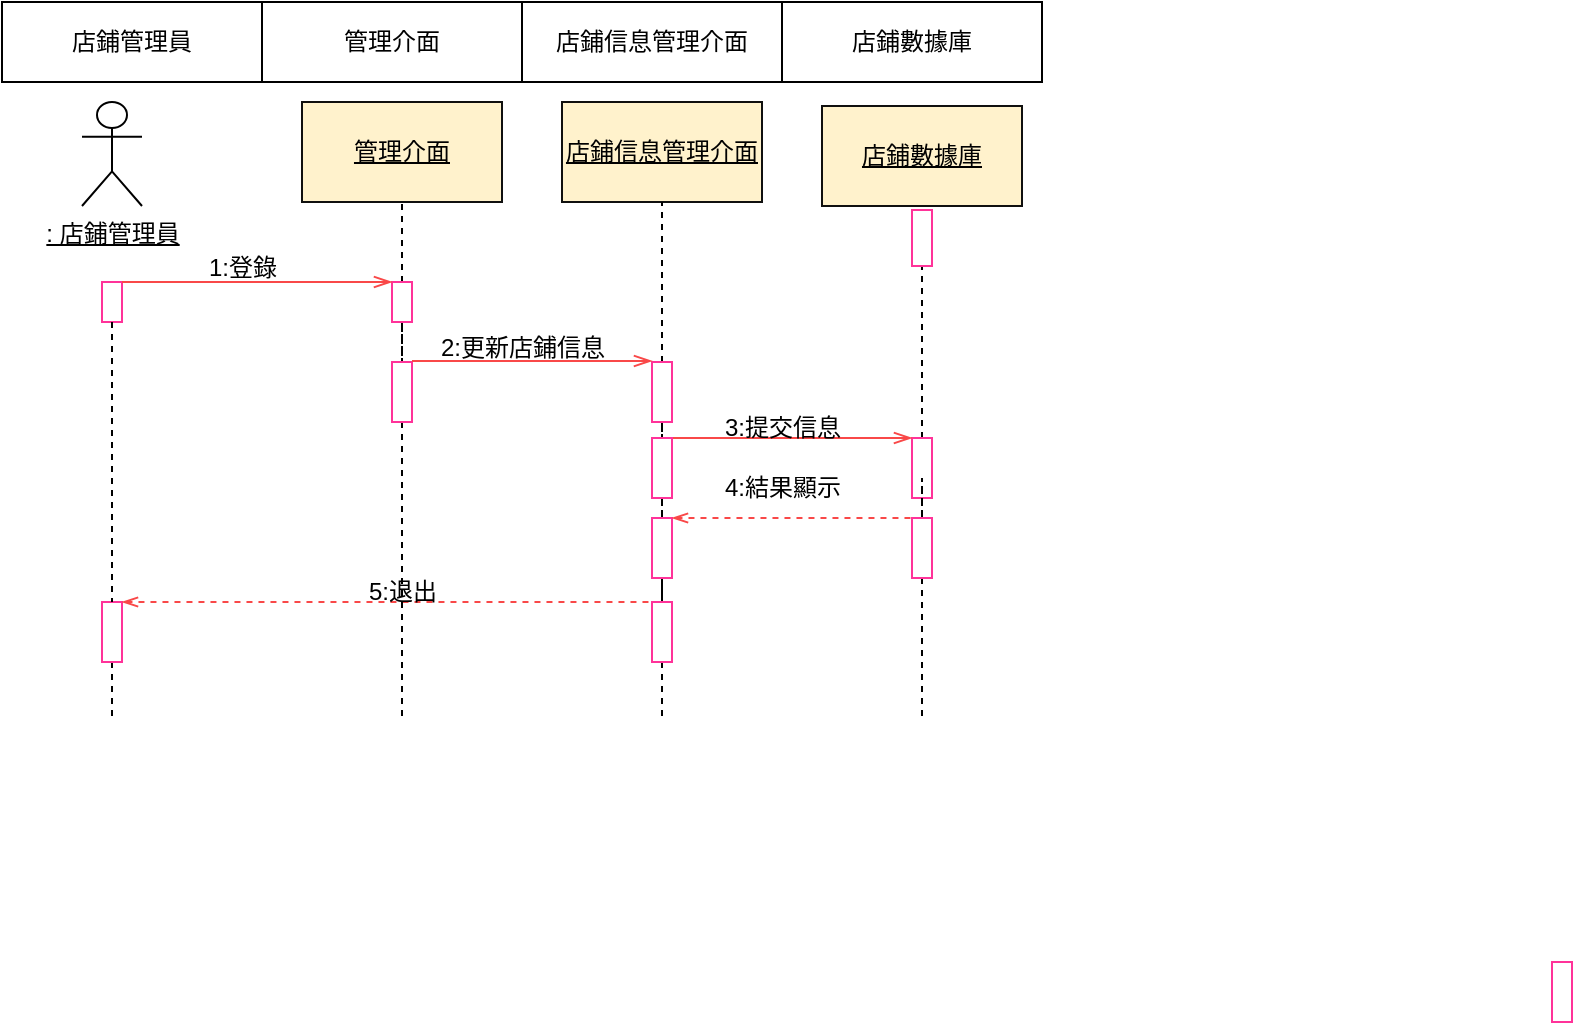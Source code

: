 <mxfile version="22.1.15" type="github">
  <diagram name="第 1 页" id="H0MZ5BUimCgYnHS8gh_F">
    <mxGraphModel dx="1042" dy="535" grid="1" gridSize="10" guides="1" tooltips="1" connect="1" arrows="1" fold="1" page="1" pageScale="1" pageWidth="827" pageHeight="1169" math="0" shadow="0">
      <root>
        <mxCell id="0" />
        <mxCell id="1" parent="0" />
        <mxCell id="a9WJi8XXEYe_Kd8HQ3jw-2" value="&lt;u&gt;: 店鋪管理員&lt;/u&gt;" style="shape=umlActor;verticalLabelPosition=bottom;verticalAlign=top;html=1;outlineConnect=0;" parent="1" vertex="1">
          <mxGeometry x="40" y="50" width="30" height="52" as="geometry" />
        </mxCell>
        <mxCell id="a9WJi8XXEYe_Kd8HQ3jw-3" value="&lt;u&gt;店鋪數據庫&lt;/u&gt;" style="rounded=0;whiteSpace=wrap;html=1;fillColor=#fff2cc;strokeColor=#10100f;" parent="1" vertex="1">
          <mxGeometry x="410" y="52" width="100" height="50" as="geometry" />
        </mxCell>
        <mxCell id="a9WJi8XXEYe_Kd8HQ3jw-4" value="&lt;u&gt;店鋪信息管理介面&lt;/u&gt;" style="rounded=0;whiteSpace=wrap;html=1;fillColor=#fff2cc;strokeColor=#10100f;" parent="1" vertex="1">
          <mxGeometry x="280" y="50" width="100" height="50" as="geometry" />
        </mxCell>
        <mxCell id="a9WJi8XXEYe_Kd8HQ3jw-5" value="&lt;u&gt;管理介面&lt;/u&gt;" style="rounded=0;whiteSpace=wrap;html=1;fillColor=#fff2cc;strokeColor=#10100f;" parent="1" vertex="1">
          <mxGeometry x="150" y="50" width="100" height="50" as="geometry" />
        </mxCell>
        <mxCell id="a9WJi8XXEYe_Kd8HQ3jw-12" value="" style="rounded=0;whiteSpace=wrap;html=1;strokeColor=#FF3399;" parent="1" vertex="1">
          <mxGeometry x="50" y="140" width="10" height="20" as="geometry" />
        </mxCell>
        <mxCell id="a9WJi8XXEYe_Kd8HQ3jw-13" style="edgeStyle=orthogonalEdgeStyle;rounded=0;orthogonalLoop=1;jettySize=auto;html=1;exitX=0.5;exitY=1;exitDx=0;exitDy=0;endArrow=none;endFill=0;dashed=1;" parent="1" source="a9WJi8XXEYe_Kd8HQ3jw-14" edge="1">
          <mxGeometry relative="1" as="geometry">
            <mxPoint x="55" y="360" as="targetPoint" />
          </mxGeometry>
        </mxCell>
        <mxCell id="a9WJi8XXEYe_Kd8HQ3jw-14" value="" style="rounded=0;whiteSpace=wrap;html=1;strokeColor=#FF3399;" parent="1" vertex="1">
          <mxGeometry x="50" y="300" width="10" height="30" as="geometry" />
        </mxCell>
        <mxCell id="a9WJi8XXEYe_Kd8HQ3jw-15" style="edgeStyle=orthogonalEdgeStyle;rounded=0;orthogonalLoop=1;jettySize=auto;html=1;exitX=0.5;exitY=1;exitDx=0;exitDy=0;entryX=0.5;entryY=0;entryDx=0;entryDy=0;dashed=1;endArrow=none;endFill=0;" parent="1" source="a9WJi8XXEYe_Kd8HQ3jw-12" target="a9WJi8XXEYe_Kd8HQ3jw-14" edge="1">
          <mxGeometry relative="1" as="geometry">
            <mxPoint x="55" y="250" as="sourcePoint" />
          </mxGeometry>
        </mxCell>
        <mxCell id="a9WJi8XXEYe_Kd8HQ3jw-17" style="edgeStyle=orthogonalEdgeStyle;rounded=0;orthogonalLoop=1;jettySize=auto;html=1;exitX=0.5;exitY=0;exitDx=0;exitDy=0;entryX=0.5;entryY=1;entryDx=0;entryDy=0;dashed=1;endArrow=none;endFill=0;" parent="1" source="a9WJi8XXEYe_Kd8HQ3jw-19" target="a9WJi8XXEYe_Kd8HQ3jw-5" edge="1">
          <mxGeometry relative="1" as="geometry">
            <Array as="points">
              <mxPoint x="200" y="140" />
            </Array>
          </mxGeometry>
        </mxCell>
        <mxCell id="a9WJi8XXEYe_Kd8HQ3jw-76" style="edgeStyle=orthogonalEdgeStyle;rounded=0;orthogonalLoop=1;jettySize=auto;html=1;entryX=0.5;entryY=0;entryDx=0;entryDy=0;endArrow=none;endFill=0;dashed=1;" parent="1" source="a9WJi8XXEYe_Kd8HQ3jw-19" target="a9WJi8XXEYe_Kd8HQ3jw-75" edge="1">
          <mxGeometry relative="1" as="geometry" />
        </mxCell>
        <mxCell id="a9WJi8XXEYe_Kd8HQ3jw-19" value="" style="rounded=0;whiteSpace=wrap;html=1;strokeColor=#FF3399;labelBackgroundColor=default;" parent="1" vertex="1">
          <mxGeometry x="195" y="140" width="10" height="20" as="geometry" />
        </mxCell>
        <mxCell id="a9WJi8XXEYe_Kd8HQ3jw-21" style="edgeStyle=orthogonalEdgeStyle;rounded=0;orthogonalLoop=1;jettySize=auto;html=1;exitX=0.5;exitY=0;exitDx=0;exitDy=0;entryX=0.5;entryY=1;entryDx=0;entryDy=0;dashed=1;endArrow=none;endFill=0;" parent="1" source="a9WJi8XXEYe_Kd8HQ3jw-22" target="a9WJi8XXEYe_Kd8HQ3jw-4" edge="1">
          <mxGeometry relative="1" as="geometry" />
        </mxCell>
        <mxCell id="a9WJi8XXEYe_Kd8HQ3jw-81" style="edgeStyle=orthogonalEdgeStyle;rounded=0;orthogonalLoop=1;jettySize=auto;html=1;entryX=0.5;entryY=0;entryDx=0;entryDy=0;endArrow=none;endFill=0;dashed=1;" parent="1" source="a9WJi8XXEYe_Kd8HQ3jw-22" target="a9WJi8XXEYe_Kd8HQ3jw-78" edge="1">
          <mxGeometry relative="1" as="geometry" />
        </mxCell>
        <mxCell id="a9WJi8XXEYe_Kd8HQ3jw-22" value="" style="rounded=0;whiteSpace=wrap;html=1;strokeColor=#FF3399;labelBackgroundColor=default;" parent="1" vertex="1">
          <mxGeometry x="325" y="180" width="10" height="30" as="geometry" />
        </mxCell>
        <mxCell id="a9WJi8XXEYe_Kd8HQ3jw-87" style="edgeStyle=orthogonalEdgeStyle;rounded=0;orthogonalLoop=1;jettySize=auto;html=1;endArrow=none;endFill=0;dashed=1;" parent="1" source="a9WJi8XXEYe_Kd8HQ3jw-24" edge="1">
          <mxGeometry relative="1" as="geometry">
            <mxPoint x="330" y="360" as="targetPoint" />
          </mxGeometry>
        </mxCell>
        <mxCell id="a9WJi8XXEYe_Kd8HQ3jw-88" value="" style="edgeStyle=orthogonalEdgeStyle;rounded=0;orthogonalLoop=1;jettySize=auto;html=1;endArrow=none;endFill=0;dashed=1;" parent="1" source="a9WJi8XXEYe_Kd8HQ3jw-24" target="a9WJi8XXEYe_Kd8HQ3jw-79" edge="1">
          <mxGeometry relative="1" as="geometry" />
        </mxCell>
        <mxCell id="a9WJi8XXEYe_Kd8HQ3jw-24" value="" style="rounded=0;whiteSpace=wrap;html=1;strokeColor=#FF3399;labelBackgroundColor=default;" parent="1" vertex="1">
          <mxGeometry x="325" y="300" width="10" height="30" as="geometry" />
        </mxCell>
        <mxCell id="a9WJi8XXEYe_Kd8HQ3jw-25" value="" style="edgeStyle=orthogonalEdgeStyle;rounded=0;orthogonalLoop=1;jettySize=auto;html=1;endArrow=none;endFill=0;dashed=1;exitX=0.5;exitY=0;exitDx=0;exitDy=0;entryX=0.5;entryY=1;entryDx=0;entryDy=0;" parent="1" source="a9WJi8XXEYe_Kd8HQ3jw-27" target="a9WJi8XXEYe_Kd8HQ3jw-51" edge="1">
          <mxGeometry relative="1" as="geometry">
            <mxPoint x="420.029" y="210" as="sourcePoint" />
            <mxPoint x="420" y="140" as="targetPoint" />
            <Array as="points">
              <mxPoint x="460" y="150" />
              <mxPoint x="460" y="150" />
            </Array>
          </mxGeometry>
        </mxCell>
        <mxCell id="a9WJi8XXEYe_Kd8HQ3jw-26" value="" style="edgeStyle=orthogonalEdgeStyle;rounded=0;orthogonalLoop=1;jettySize=auto;html=1;dashed=1;endArrow=none;endFill=0;" parent="1" source="a9WJi8XXEYe_Kd8HQ3jw-55" edge="1">
          <mxGeometry relative="1" as="geometry">
            <mxPoint x="460" y="360" as="targetPoint" />
            <Array as="points">
              <mxPoint x="460" y="360" />
            </Array>
          </mxGeometry>
        </mxCell>
        <mxCell id="a9WJi8XXEYe_Kd8HQ3jw-27" value="" style="rounded=0;whiteSpace=wrap;html=1;strokeColor=#FF3399;labelBackgroundColor=default;" parent="1" vertex="1">
          <mxGeometry x="455" y="218" width="10" height="30" as="geometry" />
        </mxCell>
        <mxCell id="a9WJi8XXEYe_Kd8HQ3jw-33" value="" style="endArrow=openThin;endFill=0;endSize=7;html=1;rounded=0;edgeStyle=orthogonalEdgeStyle;entryX=0;entryY=0;entryDx=0;entryDy=0;strokeColor=#f94848;exitX=1;exitY=0;exitDx=0;exitDy=0;" parent="1" source="a9WJi8XXEYe_Kd8HQ3jw-12" target="a9WJi8XXEYe_Kd8HQ3jw-19" edge="1">
          <mxGeometry width="160" relative="1" as="geometry">
            <mxPoint x="195" y="180" as="sourcePoint" />
            <mxPoint x="305" y="180" as="targetPoint" />
            <Array as="points">
              <mxPoint x="120" y="140" />
              <mxPoint x="120" y="140" />
            </Array>
          </mxGeometry>
        </mxCell>
        <mxCell id="a9WJi8XXEYe_Kd8HQ3jw-34" value="" style="endArrow=openThin;endFill=0;endSize=7;html=1;rounded=0;strokeColor=#f94848;exitX=1;exitY=0;exitDx=0;exitDy=0;entryX=0;entryY=0;entryDx=0;entryDy=0;" parent="1" source="a9WJi8XXEYe_Kd8HQ3jw-78" target="a9WJi8XXEYe_Kd8HQ3jw-27" edge="1">
          <mxGeometry width="160" relative="1" as="geometry">
            <mxPoint x="334" y="210" as="sourcePoint" />
            <mxPoint x="414" y="210" as="targetPoint" />
            <Array as="points" />
          </mxGeometry>
        </mxCell>
        <mxCell id="a9WJi8XXEYe_Kd8HQ3jw-37" value="" style="endArrow=none;endFill=0;endSize=7;html=1;rounded=0;strokeColor=#f94848;exitX=1;exitY=0;exitDx=0;exitDy=0;entryX=0;entryY=0;entryDx=0;entryDy=0;startArrow=openThin;startFill=0;dashed=1;" parent="1" source="a9WJi8XXEYe_Kd8HQ3jw-14" target="a9WJi8XXEYe_Kd8HQ3jw-24" edge="1">
          <mxGeometry width="160" relative="1" as="geometry">
            <mxPoint x="330" y="480" as="sourcePoint" />
            <mxPoint x="415" y="380" as="targetPoint" />
          </mxGeometry>
        </mxCell>
        <mxCell id="a9WJi8XXEYe_Kd8HQ3jw-38" value="" style="rounded=0;whiteSpace=wrap;html=1;strokeColor=#FF3399;" parent="1" vertex="1">
          <mxGeometry x="775" y="480" width="10" height="30" as="geometry" />
        </mxCell>
        <mxCell id="a9WJi8XXEYe_Kd8HQ3jw-51" value="" style="rounded=0;whiteSpace=wrap;html=1;strokeColor=#FF3399;labelBackgroundColor=default;" parent="1" vertex="1">
          <mxGeometry x="455" y="104" width="10" height="28" as="geometry" />
        </mxCell>
        <mxCell id="a9WJi8XXEYe_Kd8HQ3jw-68" value="" style="shape=table;startSize=0;container=1;collapsible=0;childLayout=tableLayout;" parent="1" vertex="1">
          <mxGeometry width="520" height="40" as="geometry" />
        </mxCell>
        <mxCell id="a9WJi8XXEYe_Kd8HQ3jw-69" value="" style="shape=tableRow;horizontal=0;startSize=0;swimlaneHead=0;swimlaneBody=0;strokeColor=inherit;top=0;left=0;bottom=0;right=0;collapsible=0;dropTarget=0;fillColor=none;points=[[0,0.5],[1,0.5]];portConstraint=eastwest;" parent="a9WJi8XXEYe_Kd8HQ3jw-68" vertex="1">
          <mxGeometry width="520" height="40" as="geometry" />
        </mxCell>
        <mxCell id="a9WJi8XXEYe_Kd8HQ3jw-70" value="店鋪管理員" style="shape=partialRectangle;html=1;whiteSpace=wrap;connectable=0;strokeColor=inherit;overflow=hidden;fillColor=none;top=0;left=0;bottom=0;right=0;pointerEvents=1;" parent="a9WJi8XXEYe_Kd8HQ3jw-69" vertex="1">
          <mxGeometry width="130" height="40" as="geometry">
            <mxRectangle width="130" height="40" as="alternateBounds" />
          </mxGeometry>
        </mxCell>
        <mxCell id="a9WJi8XXEYe_Kd8HQ3jw-71" value="管理介面" style="shape=partialRectangle;html=1;whiteSpace=wrap;connectable=0;strokeColor=inherit;overflow=hidden;fillColor=none;top=0;left=0;bottom=0;right=0;pointerEvents=1;" parent="a9WJi8XXEYe_Kd8HQ3jw-69" vertex="1">
          <mxGeometry x="130" width="130" height="40" as="geometry">
            <mxRectangle width="130" height="40" as="alternateBounds" />
          </mxGeometry>
        </mxCell>
        <mxCell id="a9WJi8XXEYe_Kd8HQ3jw-72" value="店鋪信息管理介面" style="shape=partialRectangle;html=1;whiteSpace=wrap;connectable=0;strokeColor=inherit;overflow=hidden;fillColor=none;top=0;left=0;bottom=0;right=0;pointerEvents=1;" parent="a9WJi8XXEYe_Kd8HQ3jw-69" vertex="1">
          <mxGeometry x="260" width="130" height="40" as="geometry">
            <mxRectangle width="130" height="40" as="alternateBounds" />
          </mxGeometry>
        </mxCell>
        <mxCell id="a9WJi8XXEYe_Kd8HQ3jw-73" value="店鋪數據庫" style="shape=partialRectangle;html=1;whiteSpace=wrap;connectable=0;strokeColor=inherit;overflow=hidden;fillColor=none;top=0;left=0;bottom=0;right=0;pointerEvents=1;" parent="a9WJi8XXEYe_Kd8HQ3jw-69" vertex="1">
          <mxGeometry x="390" width="130" height="40" as="geometry">
            <mxRectangle width="130" height="40" as="alternateBounds" />
          </mxGeometry>
        </mxCell>
        <mxCell id="a9WJi8XXEYe_Kd8HQ3jw-86" style="edgeStyle=orthogonalEdgeStyle;rounded=0;orthogonalLoop=1;jettySize=auto;html=1;endArrow=none;endFill=0;dashed=1;" parent="1" source="a9WJi8XXEYe_Kd8HQ3jw-75" edge="1">
          <mxGeometry relative="1" as="geometry">
            <mxPoint x="200" y="360" as="targetPoint" />
          </mxGeometry>
        </mxCell>
        <mxCell id="a9WJi8XXEYe_Kd8HQ3jw-75" value="" style="rounded=0;whiteSpace=wrap;html=1;strokeColor=#FF3399;labelBackgroundColor=default;" parent="1" vertex="1">
          <mxGeometry x="195" y="180" width="10" height="30" as="geometry" />
        </mxCell>
        <mxCell id="a9WJi8XXEYe_Kd8HQ3jw-77" value="" style="endArrow=openThin;endFill=0;endSize=7;html=1;rounded=0;edgeStyle=orthogonalEdgeStyle;strokeColor=#f94848;exitX=1;exitY=0;exitDx=0;exitDy=0;entryX=0;entryY=0;entryDx=0;entryDy=0;" parent="1" edge="1">
          <mxGeometry width="160" relative="1" as="geometry">
            <mxPoint x="205" y="179.5" as="sourcePoint" />
            <mxPoint x="325" y="179.5" as="targetPoint" />
            <Array as="points" />
          </mxGeometry>
        </mxCell>
        <mxCell id="a9WJi8XXEYe_Kd8HQ3jw-83" style="edgeStyle=orthogonalEdgeStyle;rounded=0;orthogonalLoop=1;jettySize=auto;html=1;endArrow=none;endFill=0;dashed=1;" parent="1" source="a9WJi8XXEYe_Kd8HQ3jw-78" edge="1">
          <mxGeometry relative="1" as="geometry">
            <mxPoint x="330" y="240" as="targetPoint" />
          </mxGeometry>
        </mxCell>
        <mxCell id="a9WJi8XXEYe_Kd8HQ3jw-78" value="" style="rounded=0;whiteSpace=wrap;html=1;strokeColor=#FF3399;labelBackgroundColor=default;" parent="1" vertex="1">
          <mxGeometry x="325" y="218" width="10" height="30" as="geometry" />
        </mxCell>
        <mxCell id="a9WJi8XXEYe_Kd8HQ3jw-79" value="" style="rounded=0;whiteSpace=wrap;html=1;strokeColor=#FF3399;labelBackgroundColor=default;" parent="1" vertex="1">
          <mxGeometry x="325" y="258" width="10" height="30" as="geometry" />
        </mxCell>
        <mxCell id="a9WJi8XXEYe_Kd8HQ3jw-85" value="5:退出" style="text;html=1;align=center;verticalAlign=middle;resizable=0;points=[];autosize=1;strokeColor=none;fillColor=none;" parent="1" vertex="1">
          <mxGeometry x="170" y="280" width="60" height="30" as="geometry" />
        </mxCell>
        <mxCell id="a9WJi8XXEYe_Kd8HQ3jw-89" value="" style="endArrow=none;endFill=0;endSize=7;html=1;rounded=0;strokeColor=#f94848;exitX=1;exitY=0;exitDx=0;exitDy=0;entryX=0;entryY=0;entryDx=0;entryDy=0;startArrow=openThin;startFill=0;dashed=1;" parent="1" source="a9WJi8XXEYe_Kd8HQ3jw-79" target="a9WJi8XXEYe_Kd8HQ3jw-55" edge="1">
          <mxGeometry width="160" relative="1" as="geometry">
            <mxPoint x="344" y="220" as="sourcePoint" />
            <mxPoint x="465" y="220" as="targetPoint" />
            <Array as="points" />
          </mxGeometry>
        </mxCell>
        <mxCell id="a9WJi8XXEYe_Kd8HQ3jw-90" value="4:結果顯示" style="text;html=1;align=center;verticalAlign=middle;resizable=0;points=[];autosize=1;strokeColor=none;fillColor=none;" parent="1" vertex="1">
          <mxGeometry x="350" y="228" width="80" height="30" as="geometry" />
        </mxCell>
        <mxCell id="a9WJi8XXEYe_Kd8HQ3jw-91" value="3:提交信息" style="text;html=1;align=center;verticalAlign=middle;resizable=0;points=[];autosize=1;strokeColor=none;fillColor=none;" parent="1" vertex="1">
          <mxGeometry x="350" y="198" width="80" height="30" as="geometry" />
        </mxCell>
        <mxCell id="a9WJi8XXEYe_Kd8HQ3jw-95" value="1:登錄" style="text;html=1;align=center;verticalAlign=middle;resizable=0;points=[];autosize=1;strokeColor=none;fillColor=none;" parent="1" vertex="1">
          <mxGeometry x="90" y="118" width="60" height="30" as="geometry" />
        </mxCell>
        <mxCell id="a9WJi8XXEYe_Kd8HQ3jw-96" value="2:更新店鋪信息" style="text;html=1;align=center;verticalAlign=middle;resizable=0;points=[];autosize=1;strokeColor=none;fillColor=none;" parent="1" vertex="1">
          <mxGeometry x="205" y="158" width="110" height="30" as="geometry" />
        </mxCell>
        <mxCell id="a9WJi8XXEYe_Kd8HQ3jw-97" value="" style="edgeStyle=orthogonalEdgeStyle;rounded=0;orthogonalLoop=1;jettySize=auto;html=1;dashed=1;endArrow=none;endFill=0;" parent="1" source="a9WJi8XXEYe_Kd8HQ3jw-27" target="a9WJi8XXEYe_Kd8HQ3jw-55" edge="1">
          <mxGeometry relative="1" as="geometry">
            <mxPoint x="460" y="240" as="sourcePoint" />
            <mxPoint x="460" y="350" as="targetPoint" />
            <Array as="points" />
          </mxGeometry>
        </mxCell>
        <mxCell id="a9WJi8XXEYe_Kd8HQ3jw-55" value="" style="rounded=0;whiteSpace=wrap;html=1;strokeColor=#FF3399;labelBackgroundColor=default;" parent="1" vertex="1">
          <mxGeometry x="455" y="258" width="10" height="30" as="geometry" />
        </mxCell>
      </root>
    </mxGraphModel>
  </diagram>
</mxfile>
